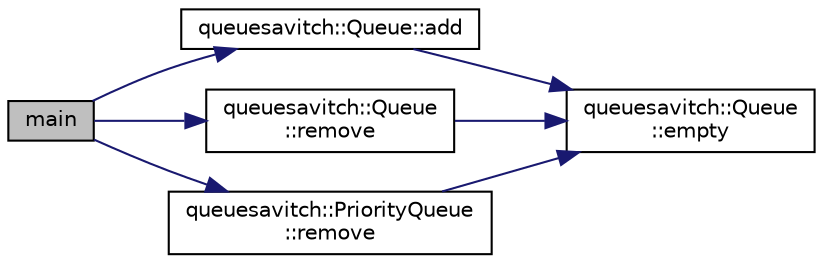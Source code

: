 digraph "main"
{
  edge [fontname="Helvetica",fontsize="10",labelfontname="Helvetica",labelfontsize="10"];
  node [fontname="Helvetica",fontsize="10",shape=record];
  rankdir="LR";
  Node1 [label="main",height=0.2,width=0.4,color="black", fillcolor="grey75", style="filled", fontcolor="black"];
  Node1 -> Node2 [color="midnightblue",fontsize="10",style="solid",fontname="Helvetica"];
  Node2 [label="queuesavitch::Queue::add",height=0.2,width=0.4,color="black", fillcolor="white", style="filled",URL="$classqueuesavitch_1_1Queue.html#a5f208f5455b566a5ddf3bb4a7869cb31"];
  Node2 -> Node3 [color="midnightblue",fontsize="10",style="solid",fontname="Helvetica"];
  Node3 [label="queuesavitch::Queue\l::empty",height=0.2,width=0.4,color="black", fillcolor="white", style="filled",URL="$classqueuesavitch_1_1Queue.html#a557c2aefa6d1c51d42a1563dab0e2cc0"];
  Node1 -> Node4 [color="midnightblue",fontsize="10",style="solid",fontname="Helvetica"];
  Node4 [label="queuesavitch::Queue\l::remove",height=0.2,width=0.4,color="black", fillcolor="white", style="filled",URL="$classqueuesavitch_1_1Queue.html#a607e9543f593526aee0d6a403a4ce775"];
  Node4 -> Node3 [color="midnightblue",fontsize="10",style="solid",fontname="Helvetica"];
  Node1 -> Node5 [color="midnightblue",fontsize="10",style="solid",fontname="Helvetica"];
  Node5 [label="queuesavitch::PriorityQueue\l::remove",height=0.2,width=0.4,color="black", fillcolor="white", style="filled",URL="$classqueuesavitch_1_1PriorityQueue.html#aabec9a46c41b0601f05f55a7894d20e1"];
  Node5 -> Node3 [color="midnightblue",fontsize="10",style="solid",fontname="Helvetica"];
}
